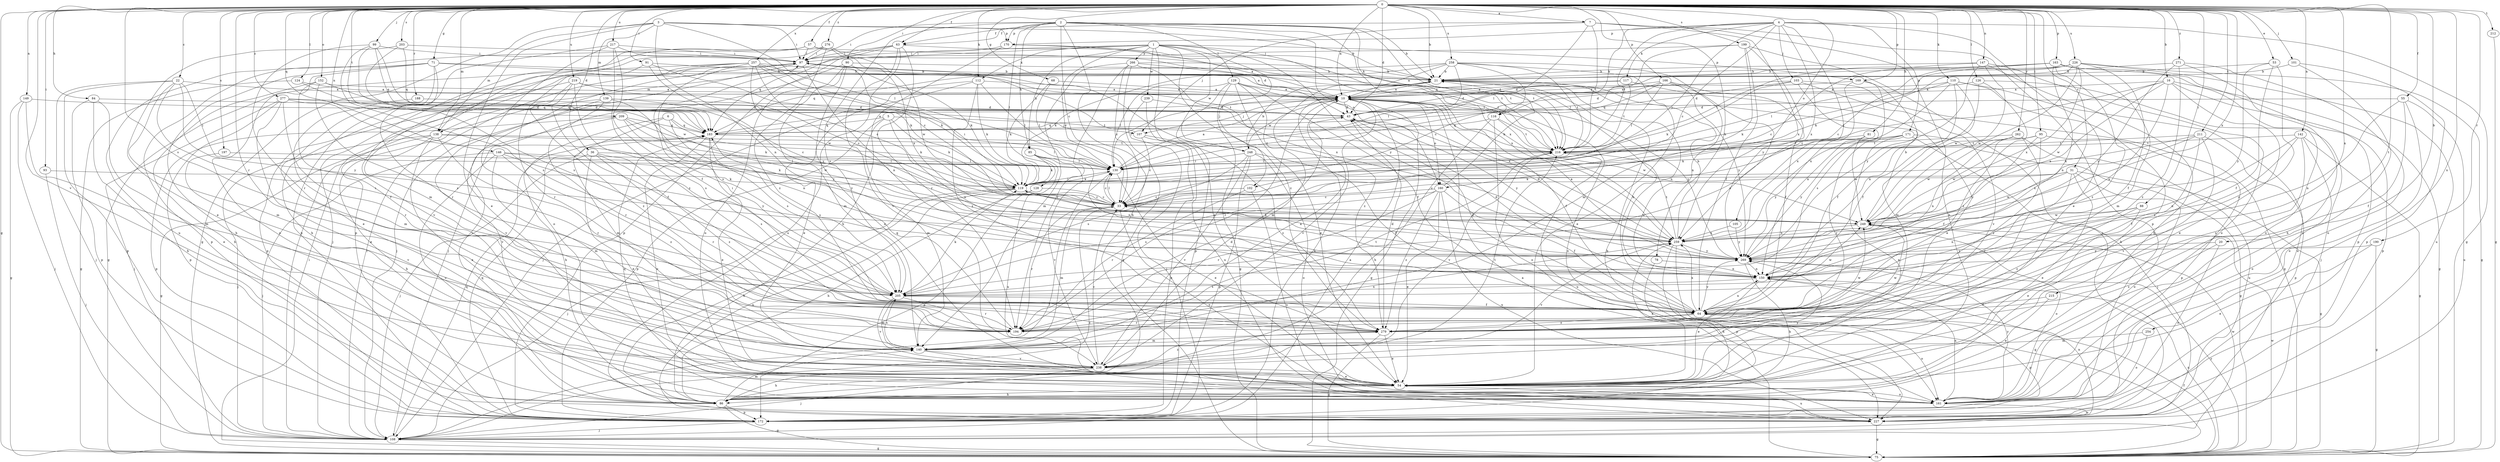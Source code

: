 strict digraph  {
0;
1;
2;
3;
4;
5;
6;
7;
10;
16;
20;
21;
22;
31;
33;
36;
43;
53;
54;
55;
57;
63;
64;
68;
71;
75;
78;
81;
84;
85;
86;
88;
90;
91;
93;
95;
97;
99;
101;
102;
103;
105;
107;
108;
110;
112;
116;
117;
119;
124;
126;
128;
129;
130;
138;
139;
140;
142;
146;
147;
149;
150;
152;
160;
161;
163;
166;
169;
170;
171;
172;
183;
188;
190;
194;
197;
199;
203;
205;
209;
211;
212;
215;
216;
217;
219;
226;
227;
238;
239;
248;
249;
254;
257;
258;
259;
262;
266;
269;
271;
276;
277;
279;
0 -> 7  [label=a];
0 -> 10  [label=a];
0 -> 16  [label=b];
0 -> 20  [label=b];
0 -> 21  [label=b];
0 -> 22  [label=c];
0 -> 31  [label=c];
0 -> 36  [label=d];
0 -> 43  [label=d];
0 -> 53  [label=e];
0 -> 55  [label=f];
0 -> 57  [label=f];
0 -> 63  [label=f];
0 -> 68  [label=g];
0 -> 71  [label=g];
0 -> 75  [label=g];
0 -> 78  [label=h];
0 -> 81  [label=h];
0 -> 84  [label=h];
0 -> 88  [label=i];
0 -> 90  [label=i];
0 -> 91  [label=i];
0 -> 93  [label=i];
0 -> 95  [label=i];
0 -> 99  [label=j];
0 -> 101  [label=j];
0 -> 110  [label=k];
0 -> 112  [label=k];
0 -> 124  [label=l];
0 -> 126  [label=l];
0 -> 138  [label=m];
0 -> 142  [label=n];
0 -> 146  [label=n];
0 -> 147  [label=n];
0 -> 149  [label=n];
0 -> 150  [label=n];
0 -> 152  [label=o];
0 -> 160  [label=o];
0 -> 163  [label=p];
0 -> 166  [label=p];
0 -> 169  [label=p];
0 -> 183  [label=q];
0 -> 188  [label=r];
0 -> 190  [label=r];
0 -> 194  [label=r];
0 -> 197  [label=s];
0 -> 199  [label=s];
0 -> 203  [label=s];
0 -> 205  [label=s];
0 -> 209  [label=t];
0 -> 211  [label=t];
0 -> 212  [label=t];
0 -> 215  [label=t];
0 -> 217  [label=u];
0 -> 219  [label=u];
0 -> 226  [label=u];
0 -> 238  [label=v];
0 -> 254  [label=x];
0 -> 257  [label=x];
0 -> 258  [label=x];
0 -> 259  [label=x];
0 -> 262  [label=y];
0 -> 271  [label=z];
0 -> 276  [label=z];
0 -> 277  [label=z];
1 -> 33  [label=c];
1 -> 54  [label=e];
1 -> 85  [label=h];
1 -> 97  [label=i];
1 -> 102  [label=j];
1 -> 112  [label=k];
1 -> 138  [label=m];
1 -> 169  [label=p];
1 -> 239  [label=w];
1 -> 248  [label=w];
1 -> 259  [label=x];
1 -> 266  [label=y];
1 -> 269  [label=y];
1 -> 279  [label=z];
2 -> 21  [label=b];
2 -> 33  [label=c];
2 -> 63  [label=f];
2 -> 85  [label=h];
2 -> 86  [label=h];
2 -> 97  [label=i];
2 -> 116  [label=k];
2 -> 128  [label=l];
2 -> 129  [label=l];
2 -> 160  [label=o];
2 -> 170  [label=p];
2 -> 205  [label=s];
2 -> 216  [label=t];
2 -> 259  [label=x];
3 -> 21  [label=b];
3 -> 54  [label=e];
3 -> 75  [label=g];
3 -> 97  [label=i];
3 -> 130  [label=l];
3 -> 138  [label=m];
3 -> 139  [label=m];
3 -> 150  [label=n];
3 -> 170  [label=p];
4 -> 33  [label=c];
4 -> 54  [label=e];
4 -> 75  [label=g];
4 -> 102  [label=j];
4 -> 103  [label=j];
4 -> 105  [label=j];
4 -> 116  [label=k];
4 -> 117  [label=k];
4 -> 170  [label=p];
4 -> 171  [label=p];
4 -> 216  [label=t];
4 -> 259  [label=x];
5 -> 107  [label=j];
5 -> 119  [label=k];
5 -> 140  [label=m];
5 -> 150  [label=n];
5 -> 172  [label=p];
5 -> 183  [label=q];
6 -> 86  [label=h];
6 -> 119  [label=k];
6 -> 140  [label=m];
6 -> 183  [label=q];
6 -> 205  [label=s];
7 -> 63  [label=f];
7 -> 86  [label=h];
7 -> 107  [label=j];
7 -> 130  [label=l];
7 -> 172  [label=p];
7 -> 216  [label=t];
7 -> 259  [label=x];
10 -> 43  [label=d];
10 -> 64  [label=f];
10 -> 75  [label=g];
10 -> 107  [label=j];
10 -> 130  [label=l];
10 -> 160  [label=o];
10 -> 161  [label=o];
10 -> 194  [label=r];
10 -> 238  [label=v];
10 -> 248  [label=w];
10 -> 269  [label=y];
16 -> 10  [label=a];
16 -> 33  [label=c];
16 -> 54  [label=e];
16 -> 75  [label=g];
16 -> 150  [label=n];
16 -> 172  [label=p];
16 -> 249  [label=w];
16 -> 259  [label=x];
20 -> 161  [label=o];
20 -> 269  [label=y];
20 -> 279  [label=z];
21 -> 10  [label=a];
21 -> 140  [label=m];
21 -> 150  [label=n];
22 -> 10  [label=a];
22 -> 108  [label=j];
22 -> 130  [label=l];
22 -> 140  [label=m];
22 -> 172  [label=p];
22 -> 205  [label=s];
22 -> 269  [label=y];
31 -> 33  [label=c];
31 -> 54  [label=e];
31 -> 75  [label=g];
31 -> 119  [label=k];
31 -> 161  [label=o];
31 -> 194  [label=r];
31 -> 249  [label=w];
33 -> 97  [label=i];
33 -> 130  [label=l];
33 -> 140  [label=m];
33 -> 161  [label=o];
33 -> 194  [label=r];
33 -> 249  [label=w];
36 -> 54  [label=e];
36 -> 108  [label=j];
36 -> 130  [label=l];
36 -> 194  [label=r];
36 -> 205  [label=s];
36 -> 279  [label=z];
43 -> 183  [label=q];
43 -> 269  [label=y];
53 -> 21  [label=b];
53 -> 64  [label=f];
53 -> 269  [label=y];
53 -> 279  [label=z];
54 -> 86  [label=h];
54 -> 161  [label=o];
54 -> 227  [label=u];
54 -> 259  [label=x];
54 -> 269  [label=y];
55 -> 43  [label=d];
55 -> 64  [label=f];
55 -> 150  [label=n];
55 -> 161  [label=o];
55 -> 227  [label=u];
57 -> 43  [label=d];
57 -> 97  [label=i];
57 -> 140  [label=m];
57 -> 216  [label=t];
57 -> 227  [label=u];
63 -> 97  [label=i];
63 -> 172  [label=p];
63 -> 183  [label=q];
63 -> 194  [label=r];
63 -> 216  [label=t];
63 -> 227  [label=u];
63 -> 238  [label=v];
64 -> 21  [label=b];
64 -> 43  [label=d];
64 -> 97  [label=i];
64 -> 150  [label=n];
64 -> 161  [label=o];
64 -> 172  [label=p];
64 -> 194  [label=r];
64 -> 259  [label=x];
64 -> 269  [label=y];
64 -> 279  [label=z];
68 -> 10  [label=a];
68 -> 119  [label=k];
68 -> 130  [label=l];
71 -> 21  [label=b];
71 -> 54  [label=e];
71 -> 86  [label=h];
71 -> 161  [label=o];
71 -> 172  [label=p];
71 -> 194  [label=r];
71 -> 216  [label=t];
75 -> 10  [label=a];
75 -> 64  [label=f];
75 -> 97  [label=i];
75 -> 150  [label=n];
75 -> 249  [label=w];
75 -> 269  [label=y];
78 -> 86  [label=h];
78 -> 150  [label=n];
81 -> 216  [label=t];
81 -> 249  [label=w];
81 -> 269  [label=y];
84 -> 43  [label=d];
84 -> 54  [label=e];
84 -> 86  [label=h];
84 -> 172  [label=p];
85 -> 119  [label=k];
85 -> 130  [label=l];
85 -> 150  [label=n];
85 -> 227  [label=u];
85 -> 238  [label=v];
86 -> 75  [label=g];
86 -> 97  [label=i];
86 -> 140  [label=m];
86 -> 172  [label=p];
88 -> 54  [label=e];
88 -> 150  [label=n];
88 -> 249  [label=w];
88 -> 279  [label=z];
90 -> 21  [label=b];
90 -> 54  [label=e];
90 -> 108  [label=j];
90 -> 119  [label=k];
90 -> 140  [label=m];
90 -> 161  [label=o];
91 -> 21  [label=b];
91 -> 119  [label=k];
91 -> 194  [label=r];
91 -> 269  [label=y];
93 -> 108  [label=j];
93 -> 119  [label=k];
95 -> 64  [label=f];
95 -> 172  [label=p];
95 -> 216  [label=t];
95 -> 249  [label=w];
95 -> 269  [label=y];
97 -> 21  [label=b];
97 -> 108  [label=j];
97 -> 150  [label=n];
99 -> 97  [label=i];
99 -> 130  [label=l];
99 -> 183  [label=q];
99 -> 194  [label=r];
99 -> 205  [label=s];
99 -> 249  [label=w];
101 -> 21  [label=b];
101 -> 161  [label=o];
101 -> 172  [label=p];
102 -> 33  [label=c];
102 -> 194  [label=r];
102 -> 227  [label=u];
103 -> 10  [label=a];
103 -> 43  [label=d];
103 -> 75  [label=g];
103 -> 119  [label=k];
103 -> 150  [label=n];
103 -> 238  [label=v];
105 -> 259  [label=x];
105 -> 269  [label=y];
107 -> 33  [label=c];
107 -> 97  [label=i];
107 -> 172  [label=p];
107 -> 279  [label=z];
108 -> 33  [label=c];
108 -> 75  [label=g];
108 -> 97  [label=i];
108 -> 130  [label=l];
108 -> 183  [label=q];
108 -> 249  [label=w];
110 -> 10  [label=a];
110 -> 64  [label=f];
110 -> 86  [label=h];
110 -> 119  [label=k];
110 -> 140  [label=m];
110 -> 227  [label=u];
110 -> 259  [label=x];
112 -> 10  [label=a];
112 -> 54  [label=e];
112 -> 108  [label=j];
112 -> 119  [label=k];
112 -> 130  [label=l];
112 -> 279  [label=z];
116 -> 86  [label=h];
116 -> 161  [label=o];
116 -> 183  [label=q];
116 -> 216  [label=t];
116 -> 249  [label=w];
117 -> 10  [label=a];
117 -> 43  [label=d];
117 -> 54  [label=e];
117 -> 216  [label=t];
119 -> 33  [label=c];
119 -> 86  [label=h];
119 -> 108  [label=j];
119 -> 130  [label=l];
119 -> 227  [label=u];
124 -> 10  [label=a];
124 -> 75  [label=g];
124 -> 183  [label=q];
126 -> 10  [label=a];
126 -> 108  [label=j];
126 -> 150  [label=n];
126 -> 279  [label=z];
128 -> 33  [label=c];
128 -> 86  [label=h];
128 -> 172  [label=p];
129 -> 10  [label=a];
129 -> 54  [label=e];
129 -> 64  [label=f];
129 -> 75  [label=g];
129 -> 130  [label=l];
129 -> 172  [label=p];
129 -> 259  [label=x];
129 -> 279  [label=z];
130 -> 10  [label=a];
130 -> 33  [label=c];
130 -> 54  [label=e];
130 -> 119  [label=k];
138 -> 54  [label=e];
138 -> 75  [label=g];
138 -> 86  [label=h];
138 -> 108  [label=j];
138 -> 130  [label=l];
138 -> 194  [label=r];
138 -> 216  [label=t];
139 -> 33  [label=c];
139 -> 43  [label=d];
139 -> 108  [label=j];
139 -> 150  [label=n];
139 -> 194  [label=r];
139 -> 238  [label=v];
140 -> 10  [label=a];
140 -> 161  [label=o];
140 -> 205  [label=s];
140 -> 238  [label=v];
142 -> 75  [label=g];
142 -> 150  [label=n];
142 -> 161  [label=o];
142 -> 205  [label=s];
142 -> 216  [label=t];
142 -> 279  [label=z];
146 -> 108  [label=j];
146 -> 119  [label=k];
146 -> 130  [label=l];
146 -> 140  [label=m];
146 -> 161  [label=o];
146 -> 269  [label=y];
146 -> 279  [label=z];
147 -> 21  [label=b];
147 -> 33  [label=c];
147 -> 86  [label=h];
147 -> 161  [label=o];
147 -> 249  [label=w];
147 -> 269  [label=y];
149 -> 43  [label=d];
149 -> 75  [label=g];
149 -> 108  [label=j];
149 -> 140  [label=m];
150 -> 43  [label=d];
150 -> 54  [label=e];
150 -> 205  [label=s];
152 -> 10  [label=a];
152 -> 64  [label=f];
152 -> 86  [label=h];
152 -> 183  [label=q];
152 -> 205  [label=s];
160 -> 21  [label=b];
160 -> 33  [label=c];
160 -> 54  [label=e];
160 -> 64  [label=f];
160 -> 194  [label=r];
160 -> 205  [label=s];
160 -> 227  [label=u];
160 -> 279  [label=z];
161 -> 54  [label=e];
161 -> 150  [label=n];
161 -> 183  [label=q];
161 -> 227  [label=u];
161 -> 269  [label=y];
163 -> 21  [label=b];
163 -> 33  [label=c];
163 -> 140  [label=m];
163 -> 150  [label=n];
163 -> 161  [label=o];
163 -> 172  [label=p];
163 -> 216  [label=t];
163 -> 279  [label=z];
166 -> 10  [label=a];
166 -> 43  [label=d];
166 -> 64  [label=f];
166 -> 130  [label=l];
166 -> 183  [label=q];
166 -> 205  [label=s];
166 -> 269  [label=y];
169 -> 10  [label=a];
169 -> 64  [label=f];
169 -> 205  [label=s];
169 -> 259  [label=x];
170 -> 10  [label=a];
170 -> 86  [label=h];
170 -> 97  [label=i];
170 -> 216  [label=t];
171 -> 54  [label=e];
171 -> 75  [label=g];
171 -> 108  [label=j];
171 -> 119  [label=k];
171 -> 194  [label=r];
171 -> 216  [label=t];
171 -> 269  [label=y];
172 -> 10  [label=a];
172 -> 21  [label=b];
172 -> 108  [label=j];
172 -> 183  [label=q];
183 -> 10  [label=a];
183 -> 54  [label=e];
183 -> 161  [label=o];
183 -> 205  [label=s];
183 -> 216  [label=t];
188 -> 43  [label=d];
188 -> 140  [label=m];
190 -> 54  [label=e];
190 -> 75  [label=g];
190 -> 269  [label=y];
194 -> 183  [label=q];
194 -> 216  [label=t];
194 -> 249  [label=w];
194 -> 259  [label=x];
197 -> 130  [label=l];
197 -> 238  [label=v];
199 -> 64  [label=f];
199 -> 97  [label=i];
199 -> 130  [label=l];
199 -> 140  [label=m];
199 -> 227  [label=u];
199 -> 269  [label=y];
203 -> 54  [label=e];
203 -> 97  [label=i];
203 -> 183  [label=q];
203 -> 205  [label=s];
205 -> 64  [label=f];
205 -> 119  [label=k];
205 -> 140  [label=m];
205 -> 194  [label=r];
205 -> 238  [label=v];
205 -> 249  [label=w];
209 -> 119  [label=k];
209 -> 172  [label=p];
209 -> 183  [label=q];
209 -> 238  [label=v];
209 -> 249  [label=w];
209 -> 269  [label=y];
211 -> 64  [label=f];
211 -> 119  [label=k];
211 -> 172  [label=p];
211 -> 216  [label=t];
211 -> 238  [label=v];
211 -> 259  [label=x];
212 -> 75  [label=g];
215 -> 54  [label=e];
215 -> 64  [label=f];
216 -> 130  [label=l];
216 -> 227  [label=u];
216 -> 238  [label=v];
217 -> 33  [label=c];
217 -> 64  [label=f];
217 -> 97  [label=i];
217 -> 161  [label=o];
217 -> 172  [label=p];
217 -> 279  [label=z];
219 -> 10  [label=a];
219 -> 33  [label=c];
219 -> 64  [label=f];
219 -> 172  [label=p];
219 -> 205  [label=s];
219 -> 279  [label=z];
226 -> 21  [label=b];
226 -> 43  [label=d];
226 -> 64  [label=f];
226 -> 75  [label=g];
226 -> 119  [label=k];
226 -> 130  [label=l];
226 -> 227  [label=u];
226 -> 249  [label=w];
226 -> 259  [label=x];
227 -> 21  [label=b];
227 -> 75  [label=g];
227 -> 150  [label=n];
238 -> 33  [label=c];
238 -> 43  [label=d];
238 -> 54  [label=e];
238 -> 86  [label=h];
238 -> 108  [label=j];
238 -> 216  [label=t];
238 -> 279  [label=z];
239 -> 43  [label=d];
239 -> 108  [label=j];
239 -> 227  [label=u];
248 -> 21  [label=b];
248 -> 64  [label=f];
248 -> 97  [label=i];
248 -> 130  [label=l];
248 -> 161  [label=o];
248 -> 172  [label=p];
248 -> 205  [label=s];
248 -> 238  [label=v];
249 -> 21  [label=b];
249 -> 161  [label=o];
249 -> 259  [label=x];
254 -> 140  [label=m];
254 -> 161  [label=o];
257 -> 10  [label=a];
257 -> 21  [label=b];
257 -> 33  [label=c];
257 -> 75  [label=g];
257 -> 86  [label=h];
257 -> 119  [label=k];
257 -> 205  [label=s];
257 -> 216  [label=t];
257 -> 238  [label=v];
257 -> 249  [label=w];
258 -> 10  [label=a];
258 -> 21  [label=b];
258 -> 33  [label=c];
258 -> 54  [label=e];
258 -> 119  [label=k];
258 -> 130  [label=l];
258 -> 150  [label=n];
258 -> 183  [label=q];
258 -> 216  [label=t];
259 -> 21  [label=b];
259 -> 33  [label=c];
259 -> 43  [label=d];
259 -> 75  [label=g];
259 -> 119  [label=k];
259 -> 172  [label=p];
259 -> 216  [label=t];
259 -> 238  [label=v];
259 -> 269  [label=y];
262 -> 150  [label=n];
262 -> 216  [label=t];
262 -> 227  [label=u];
262 -> 249  [label=w];
262 -> 279  [label=z];
266 -> 21  [label=b];
266 -> 33  [label=c];
266 -> 75  [label=g];
266 -> 140  [label=m];
266 -> 194  [label=r];
266 -> 216  [label=t];
266 -> 259  [label=x];
269 -> 10  [label=a];
269 -> 86  [label=h];
269 -> 150  [label=n];
271 -> 21  [label=b];
271 -> 86  [label=h];
271 -> 161  [label=o];
271 -> 269  [label=y];
271 -> 279  [label=z];
276 -> 97  [label=i];
276 -> 108  [label=j];
276 -> 172  [label=p];
276 -> 249  [label=w];
276 -> 259  [label=x];
276 -> 279  [label=z];
277 -> 43  [label=d];
277 -> 54  [label=e];
277 -> 108  [label=j];
277 -> 172  [label=p];
277 -> 194  [label=r];
277 -> 216  [label=t];
277 -> 269  [label=y];
279 -> 43  [label=d];
279 -> 54  [label=e];
279 -> 75  [label=g];
279 -> 140  [label=m];
279 -> 249  [label=w];
}
